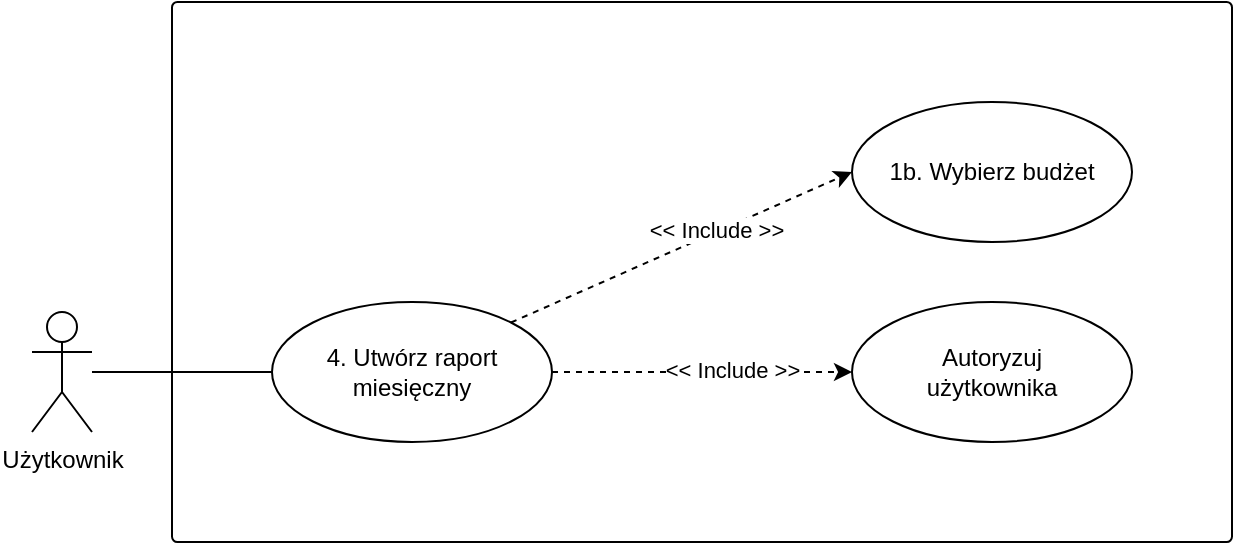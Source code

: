 <mxfile version="20.7.4" type="device"><diagram id="sFC3L-tNqtln3NCUFwzs" name="Strona-1"><mxGraphModel dx="1418" dy="838" grid="1" gridSize="10" guides="1" tooltips="1" connect="1" arrows="1" fold="1" page="1" pageScale="1" pageWidth="827" pageHeight="1169" math="0" shadow="0"><root><mxCell id="0"/><mxCell id="1" parent="0"/><mxCell id="CmIBiG8GKUfvZ01endHb-1" value="" style="rounded=1;whiteSpace=wrap;html=1;arcSize=1;shadow=0;strokeColor=default;gradientColor=none;" parent="1" vertex="1"><mxGeometry x="220" y="250" width="530" height="270" as="geometry"/></mxCell><mxCell id="CmIBiG8GKUfvZ01endHb-2" style="edgeStyle=none;rounded=0;orthogonalLoop=1;jettySize=auto;html=1;entryX=0;entryY=0.5;entryDx=0;entryDy=0;endArrow=none;endFill=0;" parent="1" source="CmIBiG8GKUfvZ01endHb-5" target="CmIBiG8GKUfvZ01endHb-7" edge="1"><mxGeometry relative="1" as="geometry"/></mxCell><mxCell id="CmIBiG8GKUfvZ01endHb-5" value="Użytkownik" style="shape=umlActor;verticalLabelPosition=bottom;verticalAlign=top;html=1;" parent="1" vertex="1"><mxGeometry x="150" y="405" width="30" height="60" as="geometry"/></mxCell><mxCell id="CmIBiG8GKUfvZ01endHb-6" value="Autoryzuj&lt;br&gt;użytkownika" style="ellipse;whiteSpace=wrap;html=1;" parent="1" vertex="1"><mxGeometry x="560" y="400" width="140" height="70" as="geometry"/></mxCell><mxCell id="CmIBiG8GKUfvZ01endHb-7" value="4. Utwórz raport&lt;br style=&quot;border-color: var(--border-color);&quot;&gt;miesięczny" style="ellipse;whiteSpace=wrap;html=1;" parent="1" vertex="1"><mxGeometry x="270" y="400" width="140" height="70" as="geometry"/></mxCell><mxCell id="CmIBiG8GKUfvZ01endHb-9" style="edgeStyle=none;rounded=0;orthogonalLoop=1;jettySize=auto;html=1;exitX=1;exitY=0.5;exitDx=0;exitDy=0;entryX=0;entryY=0.5;entryDx=0;entryDy=0;endArrow=classic;endFill=1;dashed=1;labelBorderColor=none;" parent="1" source="CmIBiG8GKUfvZ01endHb-7" target="CmIBiG8GKUfvZ01endHb-6" edge="1"><mxGeometry relative="1" as="geometry"><mxPoint x="424.0" y="305" as="sourcePoint"/><mxPoint x="590.0" y="480" as="targetPoint"/></mxGeometry></mxCell><mxCell id="CmIBiG8GKUfvZ01endHb-10" value="&amp;lt;&amp;lt; Include &amp;gt;&amp;gt;" style="edgeLabel;html=1;align=center;verticalAlign=middle;resizable=0;points=[];" parent="CmIBiG8GKUfvZ01endHb-9" vertex="1" connectable="0"><mxGeometry x="0.203" y="1" relative="1" as="geometry"><mxPoint as="offset"/></mxGeometry></mxCell><mxCell id="CmIBiG8GKUfvZ01endHb-13" value="1b. Wybierz budżet" style="ellipse;whiteSpace=wrap;html=1;" parent="1" vertex="1"><mxGeometry x="560" y="300" width="140" height="70" as="geometry"/></mxCell><mxCell id="CmIBiG8GKUfvZ01endHb-14" style="edgeStyle=none;rounded=0;orthogonalLoop=1;jettySize=auto;html=1;exitX=1;exitY=0;exitDx=0;exitDy=0;entryX=0;entryY=0.5;entryDx=0;entryDy=0;endArrow=classic;endFill=1;dashed=1;labelBorderColor=none;" parent="1" source="CmIBiG8GKUfvZ01endHb-7" target="CmIBiG8GKUfvZ01endHb-13" edge="1"><mxGeometry relative="1" as="geometry"><mxPoint x="420.0" y="345" as="sourcePoint"/><mxPoint x="640" y="410" as="targetPoint"/></mxGeometry></mxCell><mxCell id="CmIBiG8GKUfvZ01endHb-15" value="&amp;lt;&amp;lt; Include &amp;gt;&amp;gt;" style="edgeLabel;html=1;align=center;verticalAlign=middle;resizable=0;points=[];" parent="CmIBiG8GKUfvZ01endHb-14" vertex="1" connectable="0"><mxGeometry x="0.203" y="1" relative="1" as="geometry"><mxPoint as="offset"/></mxGeometry></mxCell></root></mxGraphModel></diagram></mxfile>
